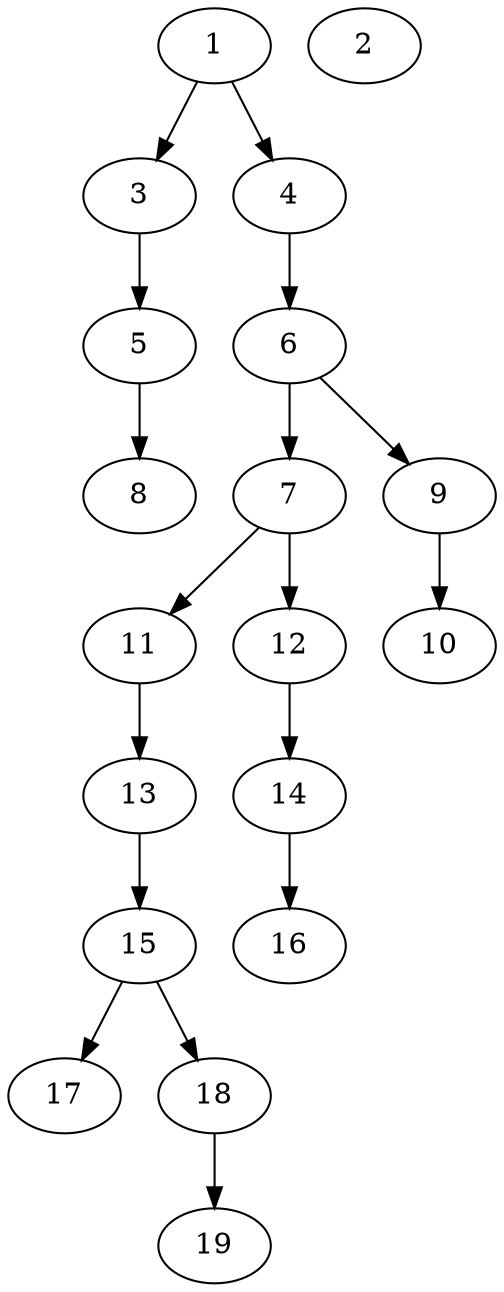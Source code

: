 // DAG (tier=1-easy, mode=compute, n=19, ccr=0.267, fat=0.381, density=0.224, regular=0.672, jump=0.100, mindata=262144, maxdata=2097152)
// DAG automatically generated by daggen at Sun Aug 24 16:33:32 2025
// /home/ermia/Project/Environments/daggen/bin/daggen --dot --ccr 0.267 --fat 0.381 --regular 0.672 --density 0.224 --jump 0.100 --mindata 262144 --maxdata 2097152 -n 19 
digraph G {
  1 [size="5627290367318556672", alpha="0.14", expect_size="2813645183659278336"]
  1 -> 3 [size ="25309848010752"]
  1 -> 4 [size ="25309848010752"]
  2 [size="590642418106916", alpha="0.08", expect_size="295321209053458"]
  3 [size="42357402679005536", alpha="0.17", expect_size="21178701339502768"]
  3 -> 5 [size ="26162021531648"]
  4 [size="5102402076357355", alpha="0.15", expect_size="2551201038178677"]
  4 -> 6 [size ="13338901741568"]
  5 [size="32779447148075172", alpha="0.04", expect_size="16389723574037586"]
  5 -> 8 [size ="25135297855488"]
  6 [size="336131483905294336", alpha="0.11", expect_size="168065741952647168"]
  6 -> 7 [size ="3867492220928"]
  6 -> 9 [size ="3867492220928"]
  7 [size="1862808127760330", alpha="0.04", expect_size="931404063880165"]
  7 -> 11 [size ="1236950581248"]
  7 -> 12 [size ="1236950581248"]
  8 [size="4373353856134807552", alpha="0.11", expect_size="2186676928067403776"]
  9 [size="566956579262140", alpha="0.03", expect_size="283478289631070"]
  9 -> 10 [size ="19253742796800"]
  10 [size="3384077986953308", alpha="0.02", expect_size="1692038993476654"]
  11 [size="4179131509409579008", alpha="0.06", expect_size="2089565754704789504"]
  11 -> 13 [size ="20756176044032"]
  12 [size="1860420105244336", alpha="0.16", expect_size="930210052622168"]
  12 -> 14 [size ="34398535680000"]
  13 [size="79986187348848", alpha="0.10", expect_size="39993093674424"]
  13 -> 15 [size ="3959162929152"]
  14 [size="86628947578125", alpha="0.04", expect_size="43314473789062"]
  14 -> 16 [size ="2097152000000"]
  15 [size="198849469612032000", alpha="0.18", expect_size="99424734806016000"]
  15 -> 17 [size ="2725458739200"]
  15 -> 18 [size ="2725458739200"]
  16 [size="196763653104467968", alpha="0.18", expect_size="98381826552233984"]
  17 [size="1052268646991077", alpha="0.06", expect_size="526134323495538"]
  18 [size="1398567914773812", alpha="0.14", expect_size="699283957386906"]
  18 -> 19 [size ="31864974737408"]
  19 [size="17802308870192714", alpha="0.12", expect_size="8901154435096357"]
}
